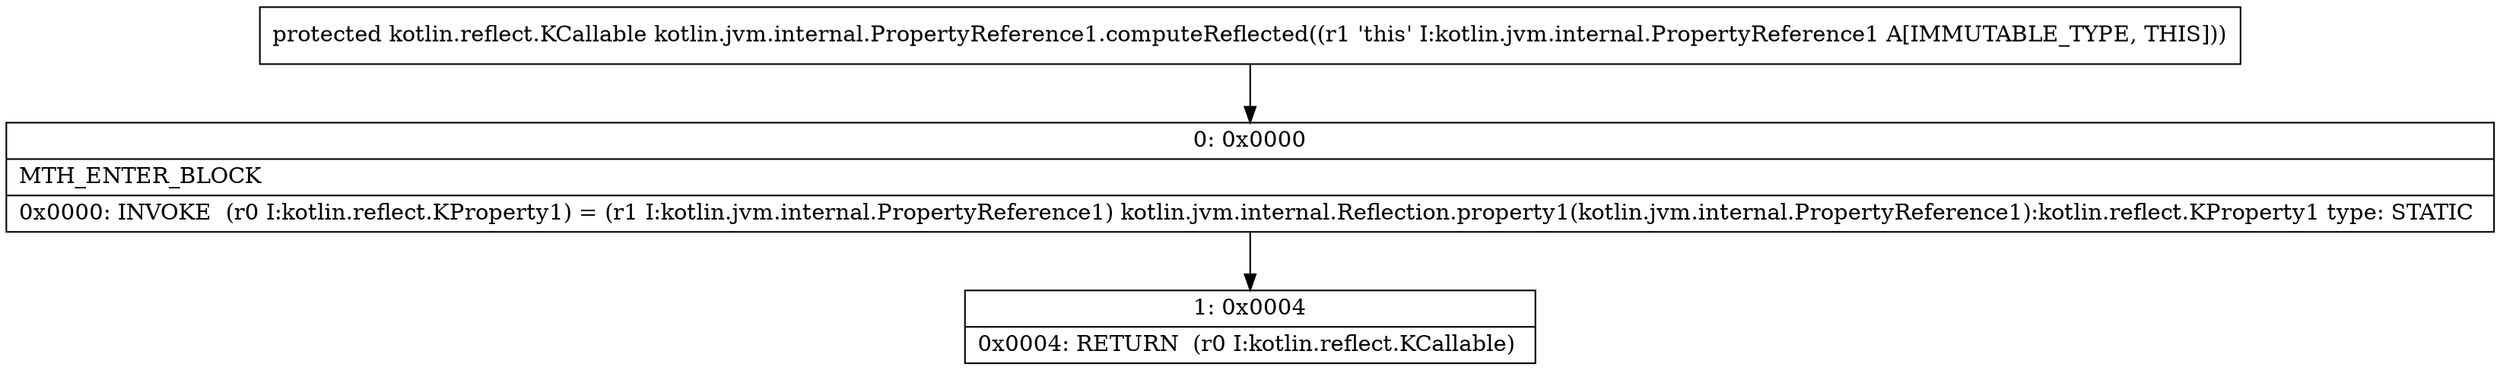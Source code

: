 digraph "CFG forkotlin.jvm.internal.PropertyReference1.computeReflected()Lkotlin\/reflect\/KCallable;" {
Node_0 [shape=record,label="{0\:\ 0x0000|MTH_ENTER_BLOCK\l|0x0000: INVOKE  (r0 I:kotlin.reflect.KProperty1) = (r1 I:kotlin.jvm.internal.PropertyReference1) kotlin.jvm.internal.Reflection.property1(kotlin.jvm.internal.PropertyReference1):kotlin.reflect.KProperty1 type: STATIC \l}"];
Node_1 [shape=record,label="{1\:\ 0x0004|0x0004: RETURN  (r0 I:kotlin.reflect.KCallable) \l}"];
MethodNode[shape=record,label="{protected kotlin.reflect.KCallable kotlin.jvm.internal.PropertyReference1.computeReflected((r1 'this' I:kotlin.jvm.internal.PropertyReference1 A[IMMUTABLE_TYPE, THIS])) }"];
MethodNode -> Node_0;
Node_0 -> Node_1;
}

